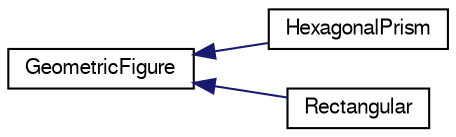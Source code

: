 digraph "Graficzna hierarchia klas"
{
 // LATEX_PDF_SIZE
  edge [fontname="FreeSans",fontsize="10",labelfontname="FreeSans",labelfontsize="10"];
  node [fontname="FreeSans",fontsize="10",shape=record];
  rankdir="LR";
  Node0 [label="GeometricFigure",height=0.2,width=0.4,color="black", fillcolor="white", style="filled",URL="$a00076.html",tooltip="Klasa Bazowa opisujaca figure geometryczna."];
  Node0 -> Node1 [dir="back",color="midnightblue",fontsize="10",style="solid",fontname="FreeSans"];
  Node1 [label="HexagonalPrism",height=0.2,width=0.4,color="black", fillcolor="white", style="filled",URL="$a00080.html",tooltip="Klasa pochodna klasy figury geometrycznej definiująca graniastosłup sześciokątny."];
  Node0 -> Node2 [dir="back",color="midnightblue",fontsize="10",style="solid",fontname="FreeSans"];
  Node2 [label="Rectangular",height=0.2,width=0.4,color="black", fillcolor="white", style="filled",URL="$a00088.html",tooltip="Klasa pochodna klasy figury geometrycznej definiująca prostopadłościan."];
}
